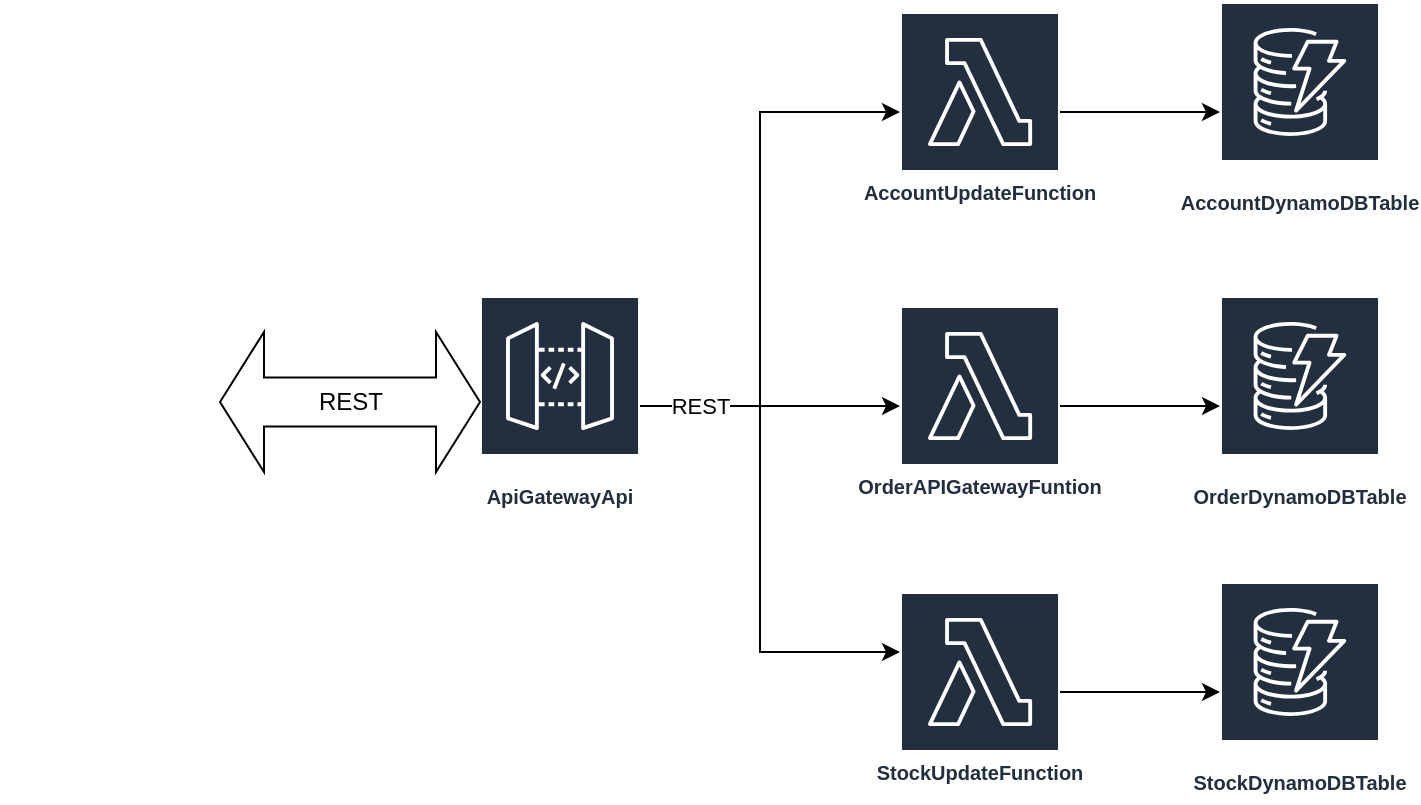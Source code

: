 <mxfile version="20.3.6" type="device"><diagram id="NJcj5poi9qOD3AqjBENZ" name="Page-1"><mxGraphModel dx="2272" dy="794" grid="1" gridSize="10" guides="1" tooltips="1" connect="1" arrows="1" fold="1" page="1" pageScale="1" pageWidth="850" pageHeight="1100" math="0" shadow="0"><root><mxCell id="0"/><mxCell id="1" parent="0"/><mxCell id="D93Lp30-In5ude8p-JKp-1" value="AccountDynamoDBTable" style="sketch=0;outlineConnect=0;fontColor=#232F3E;gradientColor=none;strokeColor=#ffffff;fillColor=#232F3E;dashed=0;verticalLabelPosition=middle;verticalAlign=bottom;align=center;html=1;whiteSpace=wrap;fontSize=10;fontStyle=1;spacing=3;shape=mxgraph.aws4.productIcon;prIcon=mxgraph.aws4.dynamodb;" parent="1" vertex="1"><mxGeometry x="310" y="75" width="80" height="110" as="geometry"/></mxCell><mxCell id="-zjxbcH6zm_vIvPoYzxp-1" value="" style="edgeStyle=orthogonalEdgeStyle;rounded=0;orthogonalLoop=1;jettySize=auto;html=1;" edge="1" parent="1" source="D93Lp30-In5ude8p-JKp-2" target="D93Lp30-In5ude8p-JKp-6"><mxGeometry relative="1" as="geometry"/></mxCell><mxCell id="D93Lp30-In5ude8p-JKp-2" value="ApiGatewayApi" style="sketch=0;outlineConnect=0;fontColor=#232F3E;gradientColor=none;strokeColor=#ffffff;fillColor=#232F3E;dashed=0;verticalLabelPosition=middle;verticalAlign=bottom;align=center;html=1;whiteSpace=wrap;fontSize=10;fontStyle=1;spacing=3;shape=mxgraph.aws4.productIcon;prIcon=mxgraph.aws4.api_gateway;" parent="1" vertex="1"><mxGeometry x="-60" y="222" width="80" height="110" as="geometry"/></mxCell><mxCell id="D93Lp30-In5ude8p-JKp-3" value="" style="shape=image;html=1;verticalAlign=top;verticalLabelPosition=bottom;labelBackgroundColor=#ffffff;imageAspect=0;aspect=fixed;image=https://cdn4.iconfinder.com/data/icons/user-interface-181/32/Smartphone-128.png" parent="1" vertex="1"><mxGeometry x="-300" y="213" width="128" height="128" as="geometry"/></mxCell><mxCell id="D93Lp30-In5ude8p-JKp-4" value="REST" style="html=1;shadow=0;dashed=0;align=center;verticalAlign=middle;shape=mxgraph.arrows2.twoWayArrow;dy=0.65;dx=22;" parent="1" vertex="1"><mxGeometry x="-190" y="240" width="130" height="70" as="geometry"/></mxCell><mxCell id="-zjxbcH6zm_vIvPoYzxp-3" value="" style="edgeStyle=orthogonalEdgeStyle;rounded=0;orthogonalLoop=1;jettySize=auto;html=1;" edge="1" parent="1" source="D93Lp30-In5ude8p-JKp-6" target="-zjxbcH6zm_vIvPoYzxp-2"><mxGeometry relative="1" as="geometry"/></mxCell><mxCell id="D93Lp30-In5ude8p-JKp-6" value="OrderAPIGatewayFuntion" style="sketch=0;outlineConnect=0;fontColor=#232F3E;gradientColor=none;strokeColor=#ffffff;fillColor=#232F3E;dashed=0;verticalLabelPosition=middle;verticalAlign=bottom;align=center;html=1;whiteSpace=wrap;fontSize=10;fontStyle=1;spacing=3;shape=mxgraph.aws4.productIcon;prIcon=mxgraph.aws4.lambda;" parent="1" vertex="1"><mxGeometry x="150" y="227" width="80" height="100" as="geometry"/></mxCell><mxCell id="-zjxbcH6zm_vIvPoYzxp-2" value="OrderDynamoDBTable" style="sketch=0;outlineConnect=0;fontColor=#232F3E;gradientColor=none;strokeColor=#ffffff;fillColor=#232F3E;dashed=0;verticalLabelPosition=middle;verticalAlign=bottom;align=center;html=1;whiteSpace=wrap;fontSize=10;fontStyle=1;spacing=3;shape=mxgraph.aws4.productIcon;prIcon=mxgraph.aws4.dynamodb;" vertex="1" parent="1"><mxGeometry x="310" y="222" width="80" height="110" as="geometry"/></mxCell><mxCell id="-zjxbcH6zm_vIvPoYzxp-7" value="" style="edgeStyle=orthogonalEdgeStyle;rounded=0;orthogonalLoop=1;jettySize=auto;html=1;" edge="1" parent="1" source="-zjxbcH6zm_vIvPoYzxp-4" target="D93Lp30-In5ude8p-JKp-1"><mxGeometry relative="1" as="geometry"/></mxCell><mxCell id="-zjxbcH6zm_vIvPoYzxp-4" value="AccountUpdateFunction" style="sketch=0;outlineConnect=0;fontColor=#232F3E;gradientColor=none;strokeColor=#ffffff;fillColor=#232F3E;dashed=0;verticalLabelPosition=middle;verticalAlign=bottom;align=center;html=1;whiteSpace=wrap;fontSize=10;fontStyle=1;spacing=3;shape=mxgraph.aws4.productIcon;prIcon=mxgraph.aws4.lambda;" vertex="1" parent="1"><mxGeometry x="150" y="80" width="80" height="100" as="geometry"/></mxCell><mxCell id="-zjxbcH6zm_vIvPoYzxp-5" value="" style="edgeStyle=orthogonalEdgeStyle;rounded=0;orthogonalLoop=1;jettySize=auto;html=1;" edge="1" parent="1" source="D93Lp30-In5ude8p-JKp-2" target="-zjxbcH6zm_vIvPoYzxp-4"><mxGeometry relative="1" as="geometry"><mxPoint x="30" y="287" as="sourcePoint"/><mxPoint x="110" y="287" as="targetPoint"/><Array as="points"><mxPoint x="80" y="277"/><mxPoint x="80" y="130"/></Array></mxGeometry></mxCell><mxCell id="-zjxbcH6zm_vIvPoYzxp-11" value="" style="edgeStyle=orthogonalEdgeStyle;rounded=0;orthogonalLoop=1;jettySize=auto;html=1;" edge="1" parent="1" source="-zjxbcH6zm_vIvPoYzxp-6" target="-zjxbcH6zm_vIvPoYzxp-10"><mxGeometry relative="1" as="geometry"/></mxCell><mxCell id="-zjxbcH6zm_vIvPoYzxp-6" value="StockUpdateFunction" style="sketch=0;outlineConnect=0;fontColor=#232F3E;gradientColor=none;strokeColor=#ffffff;fillColor=#232F3E;dashed=0;verticalLabelPosition=middle;verticalAlign=bottom;align=center;html=1;whiteSpace=wrap;fontSize=10;fontStyle=1;spacing=3;shape=mxgraph.aws4.productIcon;prIcon=mxgraph.aws4.lambda;" vertex="1" parent="1"><mxGeometry x="150" y="370" width="80" height="100" as="geometry"/></mxCell><mxCell id="-zjxbcH6zm_vIvPoYzxp-8" value="" style="edgeStyle=orthogonalEdgeStyle;rounded=0;orthogonalLoop=1;jettySize=auto;html=1;" edge="1" parent="1" source="D93Lp30-In5ude8p-JKp-2" target="-zjxbcH6zm_vIvPoYzxp-6"><mxGeometry relative="1" as="geometry"><mxPoint x="30" y="287" as="sourcePoint"/><mxPoint x="160" y="140" as="targetPoint"/><Array as="points"><mxPoint x="80" y="277"/><mxPoint x="80" y="400"/></Array></mxGeometry></mxCell><mxCell id="-zjxbcH6zm_vIvPoYzxp-9" value="REST" style="edgeLabel;html=1;align=center;verticalAlign=middle;resizable=0;points=[];" vertex="1" connectable="0" parent="-zjxbcH6zm_vIvPoYzxp-8"><mxGeometry x="0.217" y="2" relative="1" as="geometry"><mxPoint x="-32" y="-94" as="offset"/></mxGeometry></mxCell><mxCell id="-zjxbcH6zm_vIvPoYzxp-10" value="StockDynamoDBTable" style="sketch=0;outlineConnect=0;fontColor=#232F3E;gradientColor=none;strokeColor=#ffffff;fillColor=#232F3E;dashed=0;verticalLabelPosition=middle;verticalAlign=bottom;align=center;html=1;whiteSpace=wrap;fontSize=10;fontStyle=1;spacing=3;shape=mxgraph.aws4.productIcon;prIcon=mxgraph.aws4.dynamodb;" vertex="1" parent="1"><mxGeometry x="310" y="365" width="80" height="110" as="geometry"/></mxCell></root></mxGraphModel></diagram></mxfile>
